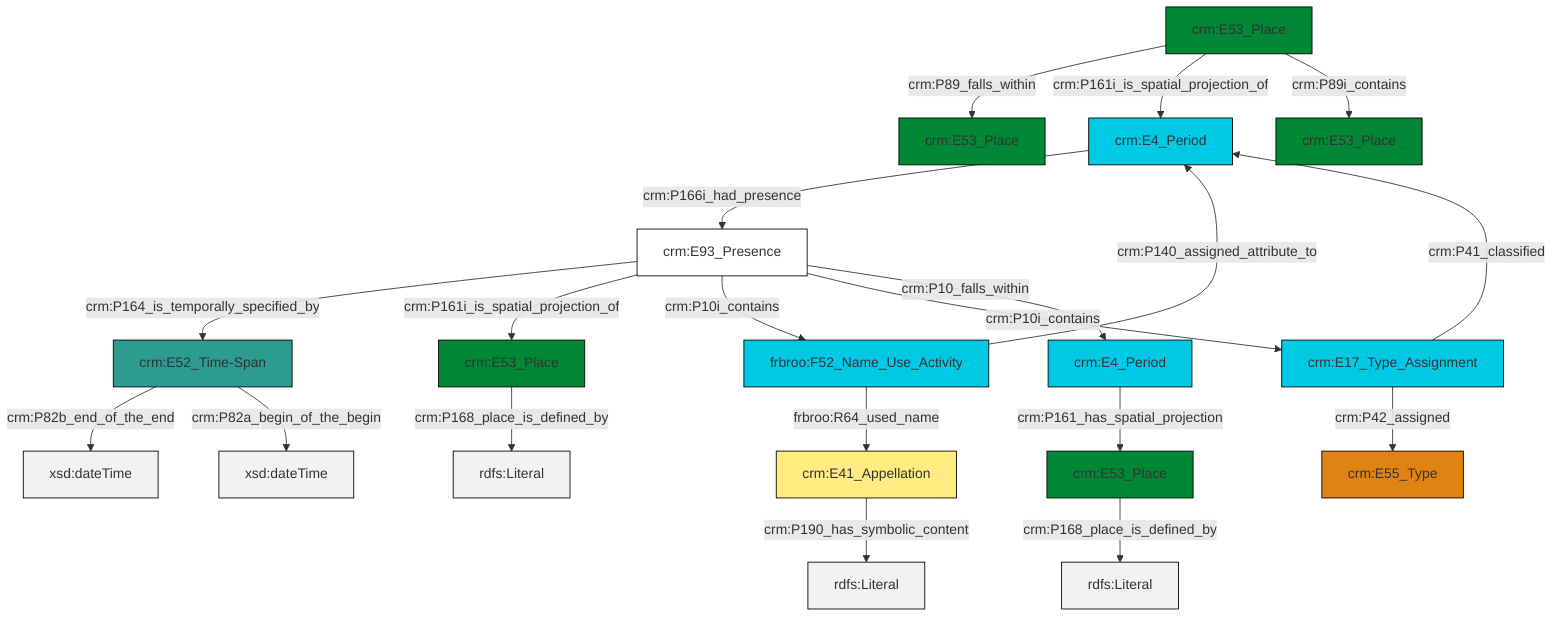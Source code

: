 graph TD
classDef Literal fill:#f2f2f2,stroke:#000000;
classDef CRM_Entity fill:#FFFFFF,stroke:#000000;
classDef Temporal_Entity fill:#00C9E6, stroke:#000000;
classDef Type fill:#E18312, stroke:#000000;
classDef Time-Span fill:#2C9C91, stroke:#000000;
classDef Appellation fill:#FFEB7F, stroke:#000000;
classDef Place fill:#008836, stroke:#000000;
classDef Persistent_Item fill:#B266B2, stroke:#000000;
classDef Conceptual_Object fill:#FFD700, stroke:#000000;
classDef Physical_Thing fill:#D2B48C, stroke:#000000;
classDef Actor fill:#f58aad, stroke:#000000;
classDef PC_Classes fill:#4ce600, stroke:#000000;
classDef Multi fill:#cccccc,stroke:#000000;

0["crm:E53_Place"]:::Place -->|crm:P89_falls_within| 1["crm:E53_Place"]:::Place
0["crm:E53_Place"]:::Place -->|crm:P161i_is_spatial_projection_of| 4["crm:E4_Period"]:::Temporal_Entity
5["crm:E93_Presence"]:::CRM_Entity -->|crm:P164_is_temporally_specified_by| 6["crm:E52_Time-Span"]:::Time-Span
6["crm:E52_Time-Span"]:::Time-Span -->|crm:P82b_end_of_the_end| 7[xsd:dateTime]:::Literal
8["crm:E41_Appellation"]:::Appellation -->|crm:P190_has_symbolic_content| 9[rdfs:Literal]:::Literal
0["crm:E53_Place"]:::Place -->|crm:P89i_contains| 10["crm:E53_Place"]:::Place
2["crm:E53_Place"]:::Place -->|crm:P168_place_is_defined_by| 12[rdfs:Literal]:::Literal
18["crm:E17_Type_Assignment"]:::Temporal_Entity -->|crm:P41_classified| 4["crm:E4_Period"]:::Temporal_Entity
5["crm:E93_Presence"]:::CRM_Entity -->|crm:P161i_is_spatial_projection_of| 2["crm:E53_Place"]:::Place
5["crm:E93_Presence"]:::CRM_Entity -->|crm:P10i_contains| 13["frbroo:F52_Name_Use_Activity"]:::Temporal_Entity
5["crm:E93_Presence"]:::CRM_Entity -->|crm:P10i_contains| 18["crm:E17_Type_Assignment"]:::Temporal_Entity
13["frbroo:F52_Name_Use_Activity"]:::Temporal_Entity -->|frbroo:R64_used_name| 8["crm:E41_Appellation"]:::Appellation
13["frbroo:F52_Name_Use_Activity"]:::Temporal_Entity -->|crm:P140_assigned_attribute_to| 4["crm:E4_Period"]:::Temporal_Entity
21["crm:E53_Place"]:::Place -->|crm:P168_place_is_defined_by| 22[rdfs:Literal]:::Literal
6["crm:E52_Time-Span"]:::Time-Span -->|crm:P82a_begin_of_the_begin| 23[xsd:dateTime]:::Literal
24["crm:E4_Period"]:::Temporal_Entity -->|crm:P161_has_spatial_projection| 21["crm:E53_Place"]:::Place
5["crm:E93_Presence"]:::CRM_Entity -->|crm:P10_falls_within| 24["crm:E4_Period"]:::Temporal_Entity
4["crm:E4_Period"]:::Temporal_Entity -->|crm:P166i_had_presence| 5["crm:E93_Presence"]:::CRM_Entity
18["crm:E17_Type_Assignment"]:::Temporal_Entity -->|crm:P42_assigned| 15["crm:E55_Type"]:::Type